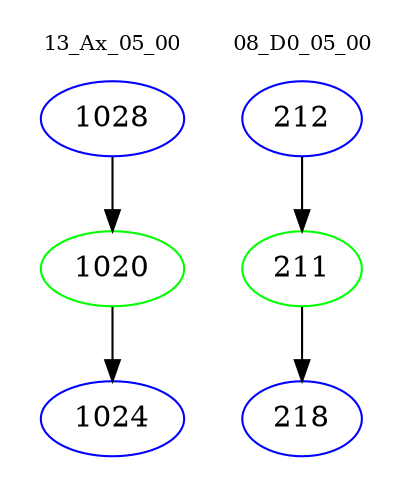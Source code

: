 digraph{
subgraph cluster_0 {
color = white
label = "13_Ax_05_00";
fontsize=10;
T0_1028 [label="1028", color="blue"]
T0_1028 -> T0_1020 [color="black"]
T0_1020 [label="1020", color="green"]
T0_1020 -> T0_1024 [color="black"]
T0_1024 [label="1024", color="blue"]
}
subgraph cluster_1 {
color = white
label = "08_D0_05_00";
fontsize=10;
T1_212 [label="212", color="blue"]
T1_212 -> T1_211 [color="black"]
T1_211 [label="211", color="green"]
T1_211 -> T1_218 [color="black"]
T1_218 [label="218", color="blue"]
}
}
